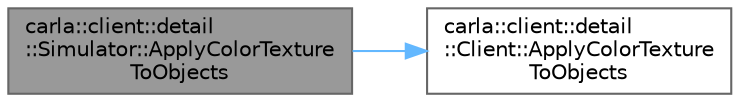 digraph "carla::client::detail::Simulator::ApplyColorTextureToObjects"
{
 // INTERACTIVE_SVG=YES
 // LATEX_PDF_SIZE
  bgcolor="transparent";
  edge [fontname=Helvetica,fontsize=10,labelfontname=Helvetica,labelfontsize=10];
  node [fontname=Helvetica,fontsize=10,shape=box,height=0.2,width=0.4];
  rankdir="LR";
  Node1 [id="Node000001",label="carla::client::detail\l::Simulator::ApplyColorTexture\lToObjects",height=0.2,width=0.4,color="gray40", fillcolor="grey60", style="filled", fontcolor="black",tooltip="– Texture updating operations"];
  Node1 -> Node2 [id="edge1_Node000001_Node000002",color="steelblue1",style="solid",tooltip=" "];
  Node2 [id="Node000002",label="carla::client::detail\l::Client::ApplyColorTexture\lToObjects",height=0.2,width=0.4,color="grey40", fillcolor="white", style="filled",URL="$dd/ddd/classcarla_1_1client_1_1detail_1_1Client.html#ae2474049a391c6336ce40229302c6f13",tooltip=" "];
}
